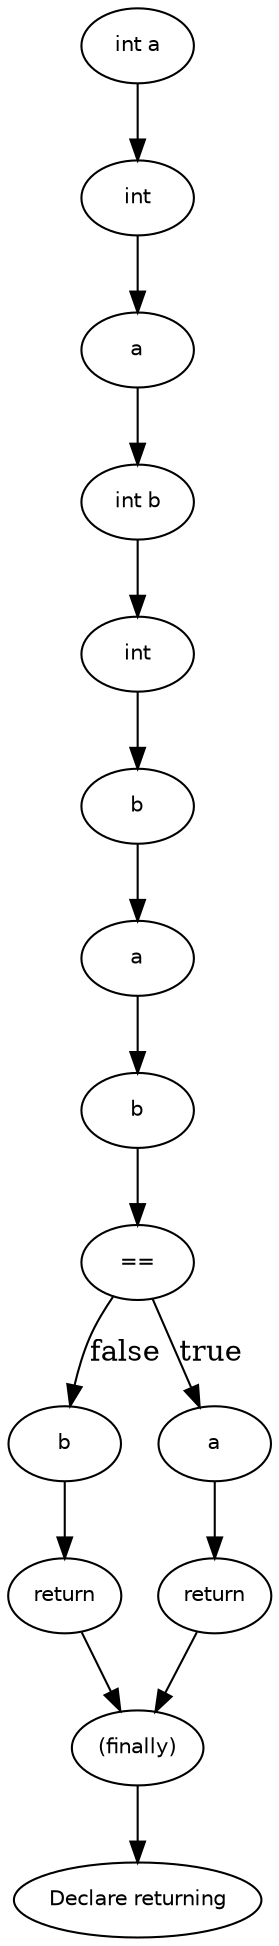 digraph returning {
  9 [
    label = "==",
    fontname = Helvetica,
    fontsize = 10
  ];
  7 [
    label = b,
    fontname = Helvetica,
    fontsize = 10
  ];
  15 [
    label = b,
    fontname = Helvetica,
    fontsize = 10
  ];
  6 [
    label = int,
    fontname = Helvetica,
    fontsize = 10
  ];
  14 [
    label = return,
    fontname = Helvetica,
    fontsize = 10
  ];
  5 [
    label = "int b",
    fontname = Helvetica,
    fontsize = 10
  ];
  13 [
    label = a,
    fontname = Helvetica,
    fontsize = 10
  ];
  4 [
    label = a,
    fontname = Helvetica,
    fontsize = 10
  ];
  12 [
    label = return,
    fontname = Helvetica,
    fontsize = 10
  ];
  3 [
    label = int,
    fontname = Helvetica,
    fontsize = 10
  ];
  2 [
    label = "int a",
    fontname = Helvetica,
    fontsize = 10
  ];
  11 [
    label = b,
    fontname = Helvetica,
    fontsize = 10
  ];
  1 [
    label = "(finally)",
    fontname = Helvetica,
    fontsize = 10
  ];
  10 [
    label = a,
    fontname = Helvetica,
    fontsize = 10
  ];
  0 [
    label = "Declare returning",
    fontname = Helvetica,
    fontsize = 10
  ];
  6 -> 7 [
    label = ""
  ];
  3 -> 4 [
    label = ""
  ];
  1 -> 0 [
    label = ""
  ];
  9 -> 13 [
    label = true
  ];
  9 -> 15 [
    label = false
  ];
  7 -> 10 [
    label = ""
  ];
  12 -> 1 [
    label = ""
  ];
  14 -> 1 [
    label = ""
  ];
  5 -> 6 [
    label = ""
  ];
  2 -> 3 [
    label = ""
  ];
  4 -> 5 [
    label = ""
  ];
  11 -> 9 [
    label = ""
  ];
  13 -> 12 [
    label = ""
  ];
  15 -> 14 [
    label = ""
  ];
  10 -> 11 [
    label = ""
  ];
}
